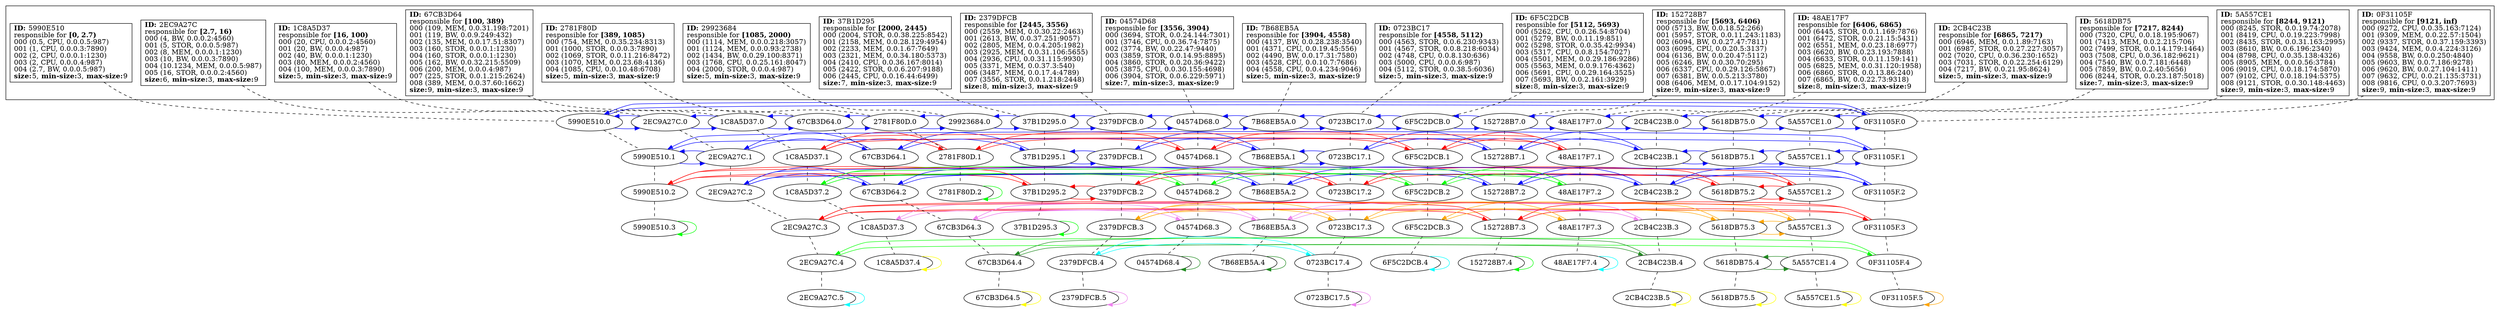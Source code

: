 strict
digraph SkipGraph {

	# vertical
	edge [dir=none style=dashed]
	subgraph {
		"5990E510" -> "5990E510.0" -> "5990E510.1" -> "5990E510.2" -> "5990E510.3"
		}
	subgraph {
		"2EC9A27C" -> "2EC9A27C.0" -> "2EC9A27C.1" -> "2EC9A27C.2" -> "2EC9A27C.3" -> "2EC9A27C.4" -> "2EC9A27C.5"
		}
	subgraph {
		"1C8A5D37" -> "1C8A5D37.0" -> "1C8A5D37.1" -> "1C8A5D37.2" -> "1C8A5D37.3" -> "1C8A5D37.4"
		}
	subgraph {
		"67CB3D64" -> "67CB3D64.0" -> "67CB3D64.1" -> "67CB3D64.2" -> "67CB3D64.3" -> "67CB3D64.4" -> "67CB3D64.5"
		}
	subgraph {
		"2781F80D" -> "2781F80D.0" -> "2781F80D.1" -> "2781F80D.2"
		}
	subgraph {
		"29923684" -> "29923684.0"
		}
	subgraph {
		"37B1D295" -> "37B1D295.0" -> "37B1D295.1" -> "37B1D295.2" -> "37B1D295.3"
		}
	subgraph {
		"2379DFCB" -> "2379DFCB.0" -> "2379DFCB.1" -> "2379DFCB.2" -> "2379DFCB.3" -> "2379DFCB.4" -> "2379DFCB.5"
		}
	subgraph {
		"04574D68" -> "04574D68.0" -> "04574D68.1" -> "04574D68.2" -> "04574D68.3" -> "04574D68.4"
		}
	subgraph {
		"7B68EB5A" -> "7B68EB5A.0" -> "7B68EB5A.1" -> "7B68EB5A.2" -> "7B68EB5A.3" -> "7B68EB5A.4"
		}
	subgraph {
		"0723BC17" -> "0723BC17.0" -> "0723BC17.1" -> "0723BC17.2" -> "0723BC17.3" -> "0723BC17.4" -> "0723BC17.5"
		}
	subgraph {
		"6F5C2DCB" -> "6F5C2DCB.0" -> "6F5C2DCB.1" -> "6F5C2DCB.2" -> "6F5C2DCB.3" -> "6F5C2DCB.4"
		}
	subgraph {
		"152728B7" -> "152728B7.0" -> "152728B7.1" -> "152728B7.2" -> "152728B7.3" -> "152728B7.4"
		}
	subgraph {
		"48AE17F7" -> "48AE17F7.0" -> "48AE17F7.1" -> "48AE17F7.2" -> "48AE17F7.3" -> "48AE17F7.4"
		}
	subgraph {
		"2CB4C23B" -> "2CB4C23B.0" -> "2CB4C23B.1" -> "2CB4C23B.2" -> "2CB4C23B.3" -> "2CB4C23B.4" -> "2CB4C23B.5"
		}
	subgraph {
		"5618DB75" -> "5618DB75.0" -> "5618DB75.1" -> "5618DB75.2" -> "5618DB75.3" -> "5618DB75.4" -> "5618DB75.5"
		}
	subgraph {
		"5A557CE1" -> "5A557CE1.0" -> "5A557CE1.1" -> "5A557CE1.2" -> "5A557CE1.3" -> "5A557CE1.4" -> "5A557CE1.5"
		}
	subgraph {
		"0F31105F" -> "0F31105F.0" -> "0F31105F.1" -> "0F31105F.2" -> "0F31105F.3" -> "0F31105F.4" -> "0F31105F.5"
		}

	# horizontal
	edge [dir=forward, style=solid]
	subgraph cluster_content {
		rank = same
		"5990E510" [shape=box, label=
			<
				<B>ID:</B> 5990E510<BR ALIGN="LEFT"/>
				responsible for <B>[0, 2.7)</B><BR ALIGN="LEFT"/>
				000 (0.5, CPU, 0.0.0.5:987)<BR ALIGN="LEFT"/>
				001 (1, CPU, 0.0.0.3:7890)<BR ALIGN="LEFT"/>
				002 (2, CPU, 0.0.0.1:1230)<BR ALIGN="LEFT"/>
				003 (2, CPU, 0.0.0.4:987)<BR ALIGN="LEFT"/>
				004 (2.7, BW, 0.0.0.5:987)<BR ALIGN="LEFT"/>
			<B>size:</B>5, <B>min-size:</B>3, <B>max-size:</B>9<BR ALIGN="LEFT"/>			>]
		"2EC9A27C" [shape=box, label=
			<
				<B>ID:</B> 2EC9A27C<BR ALIGN="LEFT"/>
				responsible for <B>[2.7, 16)</B><BR ALIGN="LEFT"/>
				000 (4, BW, 0.0.0.2:4560)<BR ALIGN="LEFT"/>
				001 (5, STOR, 0.0.0.5:987)<BR ALIGN="LEFT"/>
				002 (8, MEM, 0.0.0.1:1230)<BR ALIGN="LEFT"/>
				003 (10, BW, 0.0.0.3:7890)<BR ALIGN="LEFT"/>
				004 (10.1234, MEM, 0.0.0.5:987)<BR ALIGN="LEFT"/>
				005 (16, STOR, 0.0.0.2:4560)<BR ALIGN="LEFT"/>
			<B>size:</B>6, <B>min-size:</B>3, <B>max-size:</B>9<BR ALIGN="LEFT"/>			>]
		"1C8A5D37" [shape=box, label=
			<
				<B>ID:</B> 1C8A5D37<BR ALIGN="LEFT"/>
				responsible for <B>[16, 100)</B><BR ALIGN="LEFT"/>
				000 (20, CPU, 0.0.0.2:4560)<BR ALIGN="LEFT"/>
				001 (20, BW, 0.0.0.4:987)<BR ALIGN="LEFT"/>
				002 (40, BW, 0.0.0.1:1230)<BR ALIGN="LEFT"/>
				003 (80, MEM, 0.0.0.2:4560)<BR ALIGN="LEFT"/>
				004 (100, MEM, 0.0.0.3:7890)<BR ALIGN="LEFT"/>
			<B>size:</B>5, <B>min-size:</B>3, <B>max-size:</B>9<BR ALIGN="LEFT"/>			>]
		"67CB3D64" [shape=box, label=
			<
				<B>ID:</B> 67CB3D64<BR ALIGN="LEFT"/>
				responsible for <B>[100, 389)</B><BR ALIGN="LEFT"/>
				000 (109, MEM, 0.0.31.198:7201)<BR ALIGN="LEFT"/>
				001 (119, BW, 0.0.9.249:432)<BR ALIGN="LEFT"/>
				002 (135, MEM, 0.0.17.51:8307)<BR ALIGN="LEFT"/>
				003 (160, STOR, 0.0.0.1:1230)<BR ALIGN="LEFT"/>
				004 (160, STOR, 0.0.0.1:1230)<BR ALIGN="LEFT"/>
				005 (162, BW, 0.0.32.215:5509)<BR ALIGN="LEFT"/>
				006 (200, MEM, 0.0.0.4:987)<BR ALIGN="LEFT"/>
				007 (225, STOR, 0.0.1.215:2624)<BR ALIGN="LEFT"/>
				008 (389, MEM, 0.0.37.60:1662)<BR ALIGN="LEFT"/>
			<B>size:</B>9, <B>min-size:</B>3, <B>max-size:</B>9<BR ALIGN="LEFT"/>			>]
		"2781F80D" [shape=box, label=
			<
				<B>ID:</B> 2781F80D<BR ALIGN="LEFT"/>
				responsible for <B>[389, 1085)</B><BR ALIGN="LEFT"/>
				000 (754, MEM, 0.0.35.234:8313)<BR ALIGN="LEFT"/>
				001 (1000, STOR, 0.0.0.3:7890)<BR ALIGN="LEFT"/>
				002 (1069, STOR, 0.0.11.216:8472)<BR ALIGN="LEFT"/>
				003 (1070, MEM, 0.0.23.68:4136)<BR ALIGN="LEFT"/>
				004 (1085, CPU, 0.0.10.48:6708)<BR ALIGN="LEFT"/>
			<B>size:</B>5, <B>min-size:</B>3, <B>max-size:</B>9<BR ALIGN="LEFT"/>			>]
		"29923684" [shape=box, label=
			<
				<B>ID:</B> 29923684<BR ALIGN="LEFT"/>
				responsible for <B>[1085, 2000)</B><BR ALIGN="LEFT"/>
				000 (1114, MEM, 0.0.0.218:3057)<BR ALIGN="LEFT"/>
				001 (1124, MEM, 0.0.0.93:2738)<BR ALIGN="LEFT"/>
				002 (1434, BW, 0.0.29.100:8371)<BR ALIGN="LEFT"/>
				003 (1768, CPU, 0.0.25.161:8047)<BR ALIGN="LEFT"/>
				004 (2000, STOR, 0.0.0.4:987)<BR ALIGN="LEFT"/>
			<B>size:</B>5, <B>min-size:</B>3, <B>max-size:</B>9<BR ALIGN="LEFT"/>			>]
		"37B1D295" [shape=box, label=
			<
				<B>ID:</B> 37B1D295<BR ALIGN="LEFT"/>
				responsible for <B>[2000, 2445)</B><BR ALIGN="LEFT"/>
				000 (2004, STOR, 0.0.38.225:8542)<BR ALIGN="LEFT"/>
				001 (2158, MEM, 0.0.28.129:4954)<BR ALIGN="LEFT"/>
				002 (2233, MEM, 0.0.1.67:7649)<BR ALIGN="LEFT"/>
				003 (2321, MEM, 0.0.34.180:5373)<BR ALIGN="LEFT"/>
				004 (2410, CPU, 0.0.36.167:8014)<BR ALIGN="LEFT"/>
				005 (2422, STOR, 0.0.6.207:9188)<BR ALIGN="LEFT"/>
				006 (2445, CPU, 0.0.16.44:6499)<BR ALIGN="LEFT"/>
			<B>size:</B>7, <B>min-size:</B>3, <B>max-size:</B>9<BR ALIGN="LEFT"/>			>]
		"2379DFCB" [shape=box, label=
			<
				<B>ID:</B> 2379DFCB<BR ALIGN="LEFT"/>
				responsible for <B>[2445, 3556)</B><BR ALIGN="LEFT"/>
				000 (2559, MEM, 0.0.30.22:2463)<BR ALIGN="LEFT"/>
				001 (2613, BW, 0.0.37.251:9057)<BR ALIGN="LEFT"/>
				002 (2805, MEM, 0.0.4.205:1982)<BR ALIGN="LEFT"/>
				003 (2925, MEM, 0.0.31.106:5655)<BR ALIGN="LEFT"/>
				004 (2936, CPU, 0.0.31.115:9930)<BR ALIGN="LEFT"/>
				005 (3371, MEM, 0.0.37.3:540)<BR ALIGN="LEFT"/>
				006 (3487, MEM, 0.0.17.4:4789)<BR ALIGN="LEFT"/>
				007 (3556, STOR, 0.0.1.218:2448)<BR ALIGN="LEFT"/>
			<B>size:</B>8, <B>min-size:</B>3, <B>max-size:</B>9<BR ALIGN="LEFT"/>			>]
		"04574D68" [shape=box, label=
			<
				<B>ID:</B> 04574D68<BR ALIGN="LEFT"/>
				responsible for <B>[3556, 3904)</B><BR ALIGN="LEFT"/>
				000 (3694, STOR, 0.0.24.144:7301)<BR ALIGN="LEFT"/>
				001 (3746, CPU, 0.0.36.74:7875)<BR ALIGN="LEFT"/>
				002 (3774, BW, 0.0.22.47:9440)<BR ALIGN="LEFT"/>
				003 (3859, STOR, 0.0.14.95:8895)<BR ALIGN="LEFT"/>
				004 (3860, STOR, 0.0.20.36:9422)<BR ALIGN="LEFT"/>
				005 (3875, CPU, 0.0.30.155:4698)<BR ALIGN="LEFT"/>
				006 (3904, STOR, 0.0.6.229:5971)<BR ALIGN="LEFT"/>
			<B>size:</B>7, <B>min-size:</B>3, <B>max-size:</B>9<BR ALIGN="LEFT"/>			>]
		"7B68EB5A" [shape=box, label=
			<
				<B>ID:</B> 7B68EB5A<BR ALIGN="LEFT"/>
				responsible for <B>[3904, 4558)</B><BR ALIGN="LEFT"/>
				000 (4137, BW, 0.0.28.238:3540)<BR ALIGN="LEFT"/>
				001 (4371, CPU, 0.0.19.45:556)<BR ALIGN="LEFT"/>
				002 (4490, BW, 0.0.17.31:7580)<BR ALIGN="LEFT"/>
				003 (4528, CPU, 0.0.10.7:7686)<BR ALIGN="LEFT"/>
				004 (4558, CPU, 0.0.4.234:9046)<BR ALIGN="LEFT"/>
			<B>size:</B>5, <B>min-size:</B>3, <B>max-size:</B>9<BR ALIGN="LEFT"/>			>]
		"0723BC17" [shape=box, label=
			<
				<B>ID:</B> 0723BC17<BR ALIGN="LEFT"/>
				responsible for <B>[4558, 5112)</B><BR ALIGN="LEFT"/>
				000 (4563, STOR, 0.0.6.230:9343)<BR ALIGN="LEFT"/>
				001 (4567, STOR, 0.0.8.218:6034)<BR ALIGN="LEFT"/>
				002 (4748, CPU, 0.0.8.130:636)<BR ALIGN="LEFT"/>
				003 (5000, CPU, 0.0.0.6:987)<BR ALIGN="LEFT"/>
				004 (5112, STOR, 0.0.38.5:6036)<BR ALIGN="LEFT"/>
			<B>size:</B>5, <B>min-size:</B>3, <B>max-size:</B>9<BR ALIGN="LEFT"/>			>]
		"6F5C2DCB" [shape=box, label=
			<
				<B>ID:</B> 6F5C2DCB<BR ALIGN="LEFT"/>
				responsible for <B>[5112, 5693)</B><BR ALIGN="LEFT"/>
				000 (5262, CPU, 0.0.26.54:8704)<BR ALIGN="LEFT"/>
				001 (5279, BW, 0.0.11.19:851)<BR ALIGN="LEFT"/>
				002 (5298, STOR, 0.0.35.42:9934)<BR ALIGN="LEFT"/>
				003 (5317, CPU, 0.0.8.154:7027)<BR ALIGN="LEFT"/>
				004 (5501, MEM, 0.0.29.186:9286)<BR ALIGN="LEFT"/>
				005 (5563, MEM, 0.0.9.176:4362)<BR ALIGN="LEFT"/>
				006 (5691, CPU, 0.0.29.164:3525)<BR ALIGN="LEFT"/>
				007 (5693, BW, 0.0.2.161:3929)<BR ALIGN="LEFT"/>
			<B>size:</B>8, <B>min-size:</B>3, <B>max-size:</B>9<BR ALIGN="LEFT"/>			>]
		"152728B7" [shape=box, label=
			<
				<B>ID:</B> 152728B7<BR ALIGN="LEFT"/>
				responsible for <B>[5693, 6406)</B><BR ALIGN="LEFT"/>
				000 (5713, BW, 0.0.18.52:266)<BR ALIGN="LEFT"/>
				001 (5957, STOR, 0.0.11.243:1183)<BR ALIGN="LEFT"/>
				002 (6094, BW, 0.0.27.47:7811)<BR ALIGN="LEFT"/>
				003 (6095, CPU, 0.0.20.5:3137)<BR ALIGN="LEFT"/>
				004 (6136, BW, 0.0.20.47:5112)<BR ALIGN="LEFT"/>
				005 (6246, BW, 0.0.30.70:295)<BR ALIGN="LEFT"/>
				006 (6337, CPU, 0.0.29.126:5867)<BR ALIGN="LEFT"/>
				007 (6381, BW, 0.0.5.213:3780)<BR ALIGN="LEFT"/>
				008 (6406, MEM, 0.0.17.104:9152)<BR ALIGN="LEFT"/>
			<B>size:</B>9, <B>min-size:</B>3, <B>max-size:</B>9<BR ALIGN="LEFT"/>			>]
		"48AE17F7" [shape=box, label=
			<
				<B>ID:</B> 48AE17F7<BR ALIGN="LEFT"/>
				responsible for <B>[6406, 6865)</B><BR ALIGN="LEFT"/>
				000 (6445, STOR, 0.0.1.169:7876)<BR ALIGN="LEFT"/>
				001 (6472, STOR, 0.0.21.15:5431)<BR ALIGN="LEFT"/>
				002 (6551, MEM, 0.0.23.18:6977)<BR ALIGN="LEFT"/>
				003 (6620, BW, 0.0.23.193:7888)<BR ALIGN="LEFT"/>
				004 (6633, STOR, 0.0.11.159:141)<BR ALIGN="LEFT"/>
				005 (6825, MEM, 0.0.31.120:1958)<BR ALIGN="LEFT"/>
				006 (6860, STOR, 0.0.13.86:240)<BR ALIGN="LEFT"/>
				007 (6865, BW, 0.0.22.73:9318)<BR ALIGN="LEFT"/>
			<B>size:</B>8, <B>min-size:</B>3, <B>max-size:</B>9<BR ALIGN="LEFT"/>			>]
		"2CB4C23B" [shape=box, label=
			<
				<B>ID:</B> 2CB4C23B<BR ALIGN="LEFT"/>
				responsible for <B>[6865, 7217)</B><BR ALIGN="LEFT"/>
				000 (6946, MEM, 0.0.1.89:7163)<BR ALIGN="LEFT"/>
				001 (6987, STOR, 0.0.27.227:3057)<BR ALIGN="LEFT"/>
				002 (7020, CPU, 0.0.36.230:1652)<BR ALIGN="LEFT"/>
				003 (7031, STOR, 0.0.22.254:6129)<BR ALIGN="LEFT"/>
				004 (7217, BW, 0.0.21.95:8624)<BR ALIGN="LEFT"/>
			<B>size:</B>5, <B>min-size:</B>3, <B>max-size:</B>9<BR ALIGN="LEFT"/>			>]
		"5618DB75" [shape=box, label=
			<
				<B>ID:</B> 5618DB75<BR ALIGN="LEFT"/>
				responsible for <B>[7217, 8244)</B><BR ALIGN="LEFT"/>
				000 (7320, CPU, 0.0.18.195:9067)<BR ALIGN="LEFT"/>
				001 (7413, MEM, 0.0.2.215:706)<BR ALIGN="LEFT"/>
				002 (7499, STOR, 0.0.14.179:1464)<BR ALIGN="LEFT"/>
				003 (7508, CPU, 0.0.36.182:9621)<BR ALIGN="LEFT"/>
				004 (7540, BW, 0.0.7.181:6448)<BR ALIGN="LEFT"/>
				005 (7859, BW, 0.0.2.40:5656)<BR ALIGN="LEFT"/>
				006 (8244, STOR, 0.0.23.187:5018)<BR ALIGN="LEFT"/>
			<B>size:</B>7, <B>min-size:</B>3, <B>max-size:</B>9<BR ALIGN="LEFT"/>			>]
		"5A557CE1" [shape=box, label=
			<
				<B>ID:</B> 5A557CE1<BR ALIGN="LEFT"/>
				responsible for <B>[8244, 9121)</B><BR ALIGN="LEFT"/>
				000 (8245, STOR, 0.0.19.74:2078)<BR ALIGN="LEFT"/>
				001 (8419, CPU, 0.0.19.223:7998)<BR ALIGN="LEFT"/>
				002 (8435, STOR, 0.0.31.163:2995)<BR ALIGN="LEFT"/>
				003 (8610, BW, 0.0.6.196:2340)<BR ALIGN="LEFT"/>
				004 (8798, CPU, 0.0.35.138:4326)<BR ALIGN="LEFT"/>
				005 (8905, MEM, 0.0.0.56:3784)<BR ALIGN="LEFT"/>
				006 (9019, CPU, 0.0.18.174:5870)<BR ALIGN="LEFT"/>
				007 (9102, CPU, 0.0.18.194:5375)<BR ALIGN="LEFT"/>
				008 (9121, STOR, 0.0.30.148:4463)<BR ALIGN="LEFT"/>
			<B>size:</B>9, <B>min-size:</B>3, <B>max-size:</B>9<BR ALIGN="LEFT"/>			>]
		"0F31105F" [shape=box, label=
			<
				<B>ID:</B> 0F31105F<BR ALIGN="LEFT"/>
				responsible for <B>[9121, inf)</B><BR ALIGN="LEFT"/>
				000 (9272, CPU, 0.0.35.163:7124)<BR ALIGN="LEFT"/>
				001 (9309, MEM, 0.0.22.57:1504)<BR ALIGN="LEFT"/>
				002 (9337, STOR, 0.0.37.159:3393)<BR ALIGN="LEFT"/>
				003 (9424, MEM, 0.0.4.224:3126)<BR ALIGN="LEFT"/>
				004 (9558, BW, 0.0.0.250:4840)<BR ALIGN="LEFT"/>
				005 (9603, BW, 0.0.7.186:9278)<BR ALIGN="LEFT"/>
				006 (9620, BW, 0.0.27.104:1411)<BR ALIGN="LEFT"/>
				007 (9632, CPU, 0.0.21.135:3731)<BR ALIGN="LEFT"/>
				008 (9816, CPU, 0.0.3.207:7693)<BR ALIGN="LEFT"/>
			<B>size:</B>9, <B>min-size:</B>3, <B>max-size:</B>9<BR ALIGN="LEFT"/>			>]
	}

	edge [color=blue]
	subgraph 0 {
		rank = same
		label = "Level 0"
		subgraph {
			"5990E510.0" -> "2EC9A27C.0"
			"5990E510.0" -> "0F31105F.0"
		}
		subgraph {
			"2EC9A27C.0" -> "1C8A5D37.0"
			"2EC9A27C.0" -> "5990E510.0"
		}
		subgraph {
			"1C8A5D37.0" -> "67CB3D64.0"
			"1C8A5D37.0" -> "2EC9A27C.0"
		}
		subgraph {
			"67CB3D64.0" -> "2781F80D.0"
			"67CB3D64.0" -> "1C8A5D37.0"
		}
		subgraph {
			"2781F80D.0" -> "29923684.0"
			"2781F80D.0" -> "67CB3D64.0"
		}
		subgraph {
			"29923684.0" -> "37B1D295.0"
			"29923684.0" -> "2781F80D.0"
		}
		subgraph {
			"37B1D295.0" -> "2379DFCB.0"
			"37B1D295.0" -> "29923684.0"
		}
		subgraph {
			"2379DFCB.0" -> "04574D68.0"
			"2379DFCB.0" -> "37B1D295.0"
		}
		subgraph {
			"04574D68.0" -> "7B68EB5A.0"
			"04574D68.0" -> "2379DFCB.0"
		}
		subgraph {
			"7B68EB5A.0" -> "0723BC17.0"
			"7B68EB5A.0" -> "04574D68.0"
		}
		subgraph {
			"0723BC17.0" -> "6F5C2DCB.0"
			"0723BC17.0" -> "7B68EB5A.0"
		}
		subgraph {
			"6F5C2DCB.0" -> "152728B7.0"
			"6F5C2DCB.0" -> "0723BC17.0"
		}
		subgraph {
			"152728B7.0" -> "48AE17F7.0"
			"152728B7.0" -> "6F5C2DCB.0"
		}
		subgraph {
			"48AE17F7.0" -> "2CB4C23B.0"
			"48AE17F7.0" -> "152728B7.0"
		}
		subgraph {
			"2CB4C23B.0" -> "5618DB75.0"
			"2CB4C23B.0" -> "48AE17F7.0"
		}
		subgraph {
			"5618DB75.0" -> "5A557CE1.0"
			"5618DB75.0" -> "2CB4C23B.0"
		}
		subgraph {
			"5A557CE1.0" -> "0F31105F.0"
			"5A557CE1.0" -> "5618DB75.0"
		}
		subgraph {
			"0F31105F.0" -> "5990E510.0"
			"0F31105F.0" -> "5A557CE1.0"
		}
	}

	edge [color=red]
	subgraph 00 {
		rank = same
		label = "Level 1 (0)"
		subgraph {
			"1C8A5D37.1" -> "2781F80D.1"
			"1C8A5D37.1" -> "48AE17F7.1"
		}
		subgraph {
			"2781F80D.1" -> "04574D68.1"
			"2781F80D.1" -> "1C8A5D37.1"
		}
		subgraph {
			"04574D68.1" -> "6F5C2DCB.1"
			"04574D68.1" -> "2781F80D.1"
		}
		subgraph {
			"6F5C2DCB.1" -> "48AE17F7.1"
			"6F5C2DCB.1" -> "04574D68.1"
		}
		subgraph {
			"48AE17F7.1" -> "1C8A5D37.1"
			"48AE17F7.1" -> "6F5C2DCB.1"
		}
	}

	edge [color=green]
	subgraph 000 {
		rank = same
		label = "Level 2 (00)"
		subgraph {
			"1C8A5D37.2" -> "04574D68.2"
			"1C8A5D37.2" -> "48AE17F7.2"
		}
		subgraph {
			"2781F80D.2" -> "2781F80D.2"
			"2781F80D.2" -> "2781F80D.2"
		}
		subgraph {
			"04574D68.2" -> "6F5C2DCB.2"
			"04574D68.2" -> "1C8A5D37.2"
		}
		subgraph {
			"6F5C2DCB.2" -> "48AE17F7.2"
			"6F5C2DCB.2" -> "04574D68.2"
		}
		subgraph {
			"48AE17F7.2" -> "1C8A5D37.2"
			"48AE17F7.2" -> "6F5C2DCB.2"
		}
	}

	edge [color=orange]
	subgraph 0000 {
		rank = same
		label = "Level 3 (000)"
		subgraph {
			"6F5C2DCB.3" -> "48AE17F7.3"
			"6F5C2DCB.3" -> "48AE17F7.3"
		}
		subgraph {
			"48AE17F7.3" -> "6F5C2DCB.3"
			"48AE17F7.3" -> "6F5C2DCB.3"
		}
	}

	edge [color=cyan]
	subgraph 00000 {
		rank = same
		label = "Level 4 (0000)"
		subgraph {
			"6F5C2DCB.4" -> "6F5C2DCB.4"
			"6F5C2DCB.4" -> "6F5C2DCB.4"
		}
		subgraph {
			"48AE17F7.4" -> "48AE17F7.4"
			"48AE17F7.4" -> "48AE17F7.4"
		}
	}

	edge [color=violet]
	subgraph 0001 {
		rank = same
		label = "Level 3 (001)"
		subgraph {
			"1C8A5D37.3" -> "04574D68.3"
			"1C8A5D37.3" -> "04574D68.3"
		}
		subgraph {
			"04574D68.3" -> "1C8A5D37.3"
			"04574D68.3" -> "1C8A5D37.3"
		}
	}

	edge [color=forestgreen]
	subgraph 00010 {
		rank = same
		label = "Level 4 (0010)"
		subgraph {
			"04574D68.4" -> "04574D68.4"
			"04574D68.4" -> "04574D68.4"
		}
	}

	edge [color=yellow]
	subgraph 00011 {
		rank = same
		label = "Level 4 (0011)"
		subgraph {
			"1C8A5D37.4" -> "1C8A5D37.4"
			"1C8A5D37.4" -> "1C8A5D37.4"
		}
	}

	edge [color=blue]
	subgraph 01 {
		rank = same
		label = "Level 1 (1)"
		subgraph {
			"5990E510.1" -> "2EC9A27C.1"
			"5990E510.1" -> "0F31105F.1"
		}
		subgraph {
			"2EC9A27C.1" -> "67CB3D64.1"
			"2EC9A27C.1" -> "5990E510.1"
		}
		subgraph {
			"67CB3D64.1" -> "37B1D295.1"
			"67CB3D64.1" -> "2EC9A27C.1"
		}
		subgraph {
			"37B1D295.1" -> "2379DFCB.1"
			"37B1D295.1" -> "67CB3D64.1"
		}
		subgraph {
			"2379DFCB.1" -> "7B68EB5A.1"
			"2379DFCB.1" -> "37B1D295.1"
		}
		subgraph {
			"7B68EB5A.1" -> "0723BC17.1"
			"7B68EB5A.1" -> "2379DFCB.1"
		}
		subgraph {
			"0723BC17.1" -> "152728B7.1"
			"0723BC17.1" -> "7B68EB5A.1"
		}
		subgraph {
			"152728B7.1" -> "2CB4C23B.1"
			"152728B7.1" -> "0723BC17.1"
		}
		subgraph {
			"2CB4C23B.1" -> "5618DB75.1"
			"2CB4C23B.1" -> "152728B7.1"
		}
		subgraph {
			"5618DB75.1" -> "5A557CE1.1"
			"5618DB75.1" -> "2CB4C23B.1"
		}
		subgraph {
			"5A557CE1.1" -> "0F31105F.1"
			"5A557CE1.1" -> "5618DB75.1"
		}
		subgraph {
			"0F31105F.1" -> "5990E510.1"
			"0F31105F.1" -> "5A557CE1.1"
		}
	}

	edge [color=red]
	subgraph 010 {
		rank = same
		label = "Level 2 (10)"
		subgraph {
			"5990E510.2" -> "37B1D295.2"
			"5990E510.2" -> "5A557CE1.2"
		}
		subgraph {
			"37B1D295.2" -> "2379DFCB.2"
			"37B1D295.2" -> "5990E510.2"
		}
		subgraph {
			"2379DFCB.2" -> "0723BC17.2"
			"2379DFCB.2" -> "37B1D295.2"
		}
		subgraph {
			"0723BC17.2" -> "5618DB75.2"
			"0723BC17.2" -> "2379DFCB.2"
		}
		subgraph {
			"5618DB75.2" -> "5A557CE1.2"
			"5618DB75.2" -> "0723BC17.2"
		}
		subgraph {
			"5A557CE1.2" -> "5990E510.2"
			"5A557CE1.2" -> "5618DB75.2"
		}
	}

	edge [color=green]
	subgraph 0100 {
		rank = same
		label = "Level 3 (100)"
		subgraph {
			"5990E510.3" -> "5990E510.3"
			"5990E510.3" -> "5990E510.3"
		}
		subgraph {
			"37B1D295.3" -> "37B1D295.3"
			"37B1D295.3" -> "37B1D295.3"
		}
	}

	edge [color=orange]
	subgraph 0101 {
		rank = same
		label = "Level 3 (101)"
		subgraph {
			"2379DFCB.3" -> "0723BC17.3"
			"2379DFCB.3" -> "5A557CE1.3"
		}
		subgraph {
			"0723BC17.3" -> "5618DB75.3"
			"0723BC17.3" -> "2379DFCB.3"
		}
		subgraph {
			"5618DB75.3" -> "5A557CE1.3"
			"5618DB75.3" -> "0723BC17.3"
		}
		subgraph {
			"5A557CE1.3" -> "2379DFCB.3"
			"5A557CE1.3" -> "5618DB75.3"
		}
	}

	edge [color=cyan]
	subgraph 01010 {
		rank = same
		label = "Level 4 (1010)"
		subgraph {
			"2379DFCB.4" -> "0723BC17.4"
			"2379DFCB.4" -> "0723BC17.4"
		}
		subgraph {
			"0723BC17.4" -> "2379DFCB.4"
			"0723BC17.4" -> "2379DFCB.4"
		}
	}

	edge [color=violet]
	subgraph 010101 {
		rank = same
		label = "Level 5 (10101)"
		subgraph {
			"2379DFCB.5" -> "2379DFCB.5"
			"2379DFCB.5" -> "2379DFCB.5"
		}
		subgraph {
			"0723BC17.5" -> "0723BC17.5"
			"0723BC17.5" -> "0723BC17.5"
		}
	}

	edge [color=forestgreen]
	subgraph 01011 {
		rank = same
		label = "Level 4 (1011)"
		subgraph {
			"5618DB75.4" -> "5A557CE1.4"
			"5618DB75.4" -> "5A557CE1.4"
		}
		subgraph {
			"5A557CE1.4" -> "5618DB75.4"
			"5A557CE1.4" -> "5618DB75.4"
		}
	}

	edge [color=yellow]
	subgraph 010110 {
		rank = same
		label = "Level 5 (10110)"
		subgraph {
			"5618DB75.5" -> "5618DB75.5"
			"5618DB75.5" -> "5618DB75.5"
		}
		subgraph {
			"5A557CE1.5" -> "5A557CE1.5"
			"5A557CE1.5" -> "5A557CE1.5"
		}
	}

	edge [color=blue]
	subgraph 011 {
		rank = same
		label = "Level 2 (11)"
		subgraph {
			"2EC9A27C.2" -> "67CB3D64.2"
			"2EC9A27C.2" -> "0F31105F.2"
		}
		subgraph {
			"67CB3D64.2" -> "7B68EB5A.2"
			"67CB3D64.2" -> "2EC9A27C.2"
		}
		subgraph {
			"7B68EB5A.2" -> "152728B7.2"
			"7B68EB5A.2" -> "67CB3D64.2"
		}
		subgraph {
			"152728B7.2" -> "2CB4C23B.2"
			"152728B7.2" -> "7B68EB5A.2"
		}
		subgraph {
			"2CB4C23B.2" -> "0F31105F.2"
			"2CB4C23B.2" -> "152728B7.2"
		}
		subgraph {
			"0F31105F.2" -> "2EC9A27C.2"
			"0F31105F.2" -> "2CB4C23B.2"
		}
	}

	edge [color=red]
	subgraph 0110 {
		rank = same
		label = "Level 3 (110)"
		subgraph {
			"2EC9A27C.3" -> "152728B7.3"
			"2EC9A27C.3" -> "0F31105F.3"
		}
		subgraph {
			"152728B7.3" -> "0F31105F.3"
			"152728B7.3" -> "2EC9A27C.3"
		}
		subgraph {
			"0F31105F.3" -> "2EC9A27C.3"
			"0F31105F.3" -> "152728B7.3"
		}
	}

	edge [color=green]
	subgraph 01101 {
		rank = same
		label = "Level 4 (1101)"
		subgraph {
			"2EC9A27C.4" -> "0F31105F.4"
			"2EC9A27C.4" -> "0F31105F.4"
		}
		subgraph {
			"152728B7.4" -> "152728B7.4"
			"152728B7.4" -> "152728B7.4"
		}
		subgraph {
			"0F31105F.4" -> "2EC9A27C.4"
			"0F31105F.4" -> "2EC9A27C.4"
		}
	}

	edge [color=orange]
	subgraph 011010 {
		rank = same
		label = "Level 5 (11010)"
		subgraph {
			"0F31105F.5" -> "0F31105F.5"
			"0F31105F.5" -> "0F31105F.5"
		}
	}

	edge [color=cyan]
	subgraph 011011 {
		rank = same
		label = "Level 5 (11011)"
		subgraph {
			"2EC9A27C.5" -> "2EC9A27C.5"
			"2EC9A27C.5" -> "2EC9A27C.5"
		}
	}

	edge [color=violet]
	subgraph 0111 {
		rank = same
		label = "Level 3 (111)"
		subgraph {
			"67CB3D64.3" -> "7B68EB5A.3"
			"67CB3D64.3" -> "2CB4C23B.3"
		}
		subgraph {
			"7B68EB5A.3" -> "2CB4C23B.3"
			"7B68EB5A.3" -> "67CB3D64.3"
		}
		subgraph {
			"2CB4C23B.3" -> "67CB3D64.3"
			"2CB4C23B.3" -> "7B68EB5A.3"
		}
	}

	edge [color=forestgreen]
	subgraph 01111 {
		rank = same
		label = "Level 4 (1111)"
		subgraph {
			"67CB3D64.4" -> "2CB4C23B.4"
			"67CB3D64.4" -> "2CB4C23B.4"
		}
		subgraph {
			"7B68EB5A.4" -> "7B68EB5A.4"
			"7B68EB5A.4" -> "7B68EB5A.4"
		}
		subgraph {
			"2CB4C23B.4" -> "67CB3D64.4"
			"2CB4C23B.4" -> "67CB3D64.4"
		}
	}

	edge [color=yellow]
	subgraph 011111 {
		rank = same
		label = "Level 5 (11111)"
		subgraph {
			"67CB3D64.5" -> "67CB3D64.5"
			"67CB3D64.5" -> "67CB3D64.5"
		}
		subgraph {
			"2CB4C23B.5" -> "2CB4C23B.5"
			"2CB4C23B.5" -> "2CB4C23B.5"
		}
	}


}
